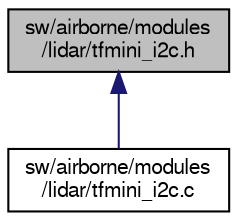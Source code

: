 digraph "sw/airborne/modules/lidar/tfmini_i2c.h"
{
  edge [fontname="FreeSans",fontsize="10",labelfontname="FreeSans",labelfontsize="10"];
  node [fontname="FreeSans",fontsize="10",shape=record];
  Node1 [label="sw/airborne/modules\l/lidar/tfmini_i2c.h",height=0.2,width=0.4,color="black", fillcolor="grey75", style="filled", fontcolor="black"];
  Node1 -> Node2 [dir="back",color="midnightblue",fontsize="10",style="solid",fontname="FreeSans"];
  Node2 [label="sw/airborne/modules\l/lidar/tfmini_i2c.c",height=0.2,width=0.4,color="black", fillcolor="white", style="filled",URL="$tfmini__i2c_8c.html"];
}
